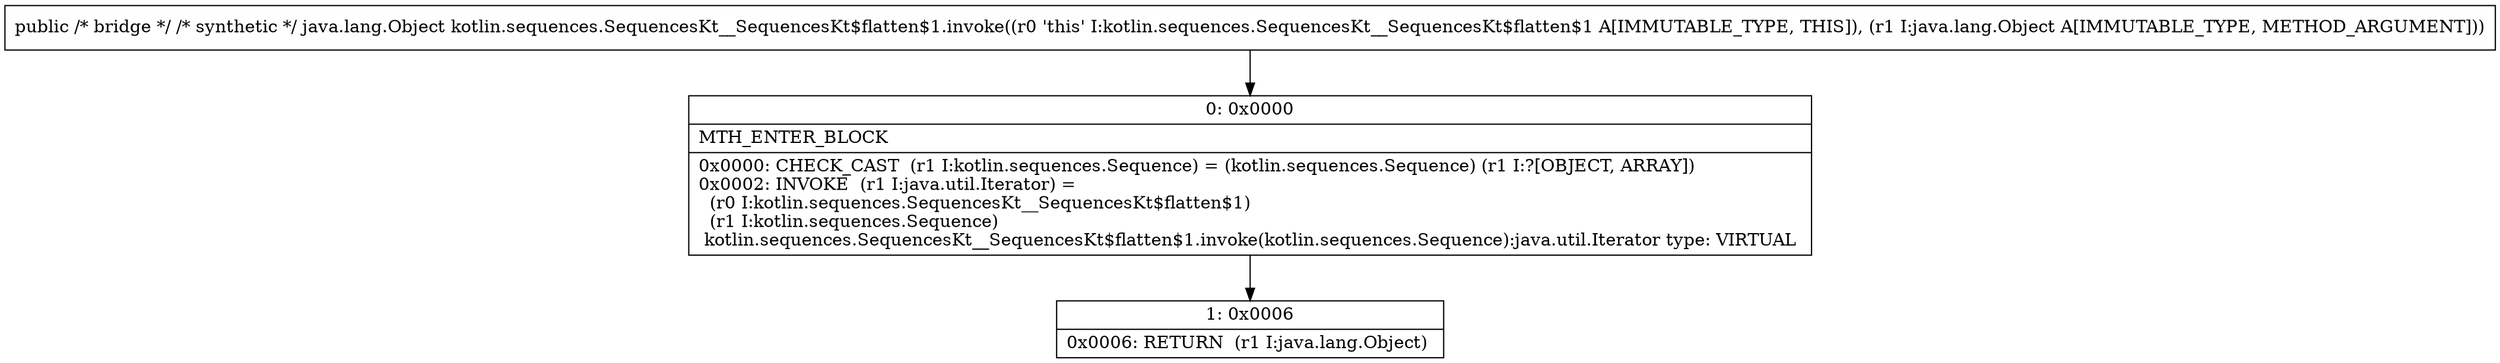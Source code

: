digraph "CFG forkotlin.sequences.SequencesKt__SequencesKt$flatten$1.invoke(Ljava\/lang\/Object;)Ljava\/lang\/Object;" {
Node_0 [shape=record,label="{0\:\ 0x0000|MTH_ENTER_BLOCK\l|0x0000: CHECK_CAST  (r1 I:kotlin.sequences.Sequence) = (kotlin.sequences.Sequence) (r1 I:?[OBJECT, ARRAY]) \l0x0002: INVOKE  (r1 I:java.util.Iterator) = \l  (r0 I:kotlin.sequences.SequencesKt__SequencesKt$flatten$1)\l  (r1 I:kotlin.sequences.Sequence)\l kotlin.sequences.SequencesKt__SequencesKt$flatten$1.invoke(kotlin.sequences.Sequence):java.util.Iterator type: VIRTUAL \l}"];
Node_1 [shape=record,label="{1\:\ 0x0006|0x0006: RETURN  (r1 I:java.lang.Object) \l}"];
MethodNode[shape=record,label="{public \/* bridge *\/ \/* synthetic *\/ java.lang.Object kotlin.sequences.SequencesKt__SequencesKt$flatten$1.invoke((r0 'this' I:kotlin.sequences.SequencesKt__SequencesKt$flatten$1 A[IMMUTABLE_TYPE, THIS]), (r1 I:java.lang.Object A[IMMUTABLE_TYPE, METHOD_ARGUMENT])) }"];
MethodNode -> Node_0;
Node_0 -> Node_1;
}

